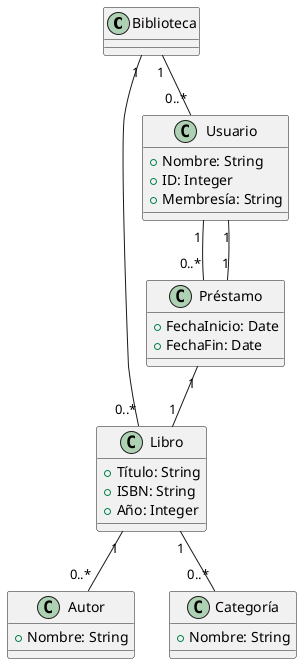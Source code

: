 @startuml
class Biblioteca {
}

class Libro {
  +Título: String
  +ISBN: String
  +Año: Integer
}

class Usuario {
  +Nombre: String
  +ID: Integer
  +Membresía: String
}

class Autor {
  +Nombre: String
}

class Préstamo {
  +FechaInicio: Date
  +FechaFin: Date
}

class Categoría {
  +Nombre: String
}

Biblioteca "1" -- "0..*" Libro 
Biblioteca "1" -- "0..*" Usuario 
Libro "1" -- "0..*" Autor 
Libro "1" -- "0..*" Categoría
Usuario "1" -- "0..*" Préstamo
Préstamo "1" -- "1" Libro
Préstamo "1" -- "1" Usuario
@enduml
